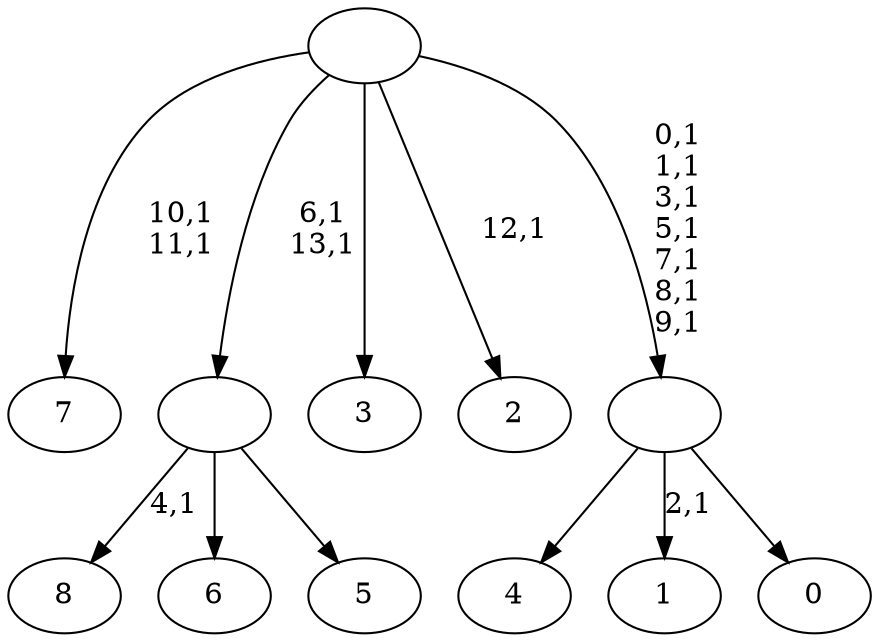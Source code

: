 digraph T {
	23 [label="8"]
	21 [label="7"]
	18 [label="6"]
	17 [label="5"]
	16 [label=""]
	14 [label="4"]
	13 [label="3"]
	12 [label="2"]
	10 [label="1"]
	8 [label="0"]
	7 [label=""]
	0 [label=""]
	16 -> 23 [label="4,1"]
	16 -> 18 [label=""]
	16 -> 17 [label=""]
	7 -> 10 [label="2,1"]
	7 -> 14 [label=""]
	7 -> 8 [label=""]
	0 -> 7 [label="0,1\n1,1\n3,1\n5,1\n7,1\n8,1\n9,1"]
	0 -> 12 [label="12,1"]
	0 -> 16 [label="6,1\n13,1"]
	0 -> 21 [label="10,1\n11,1"]
	0 -> 13 [label=""]
}
